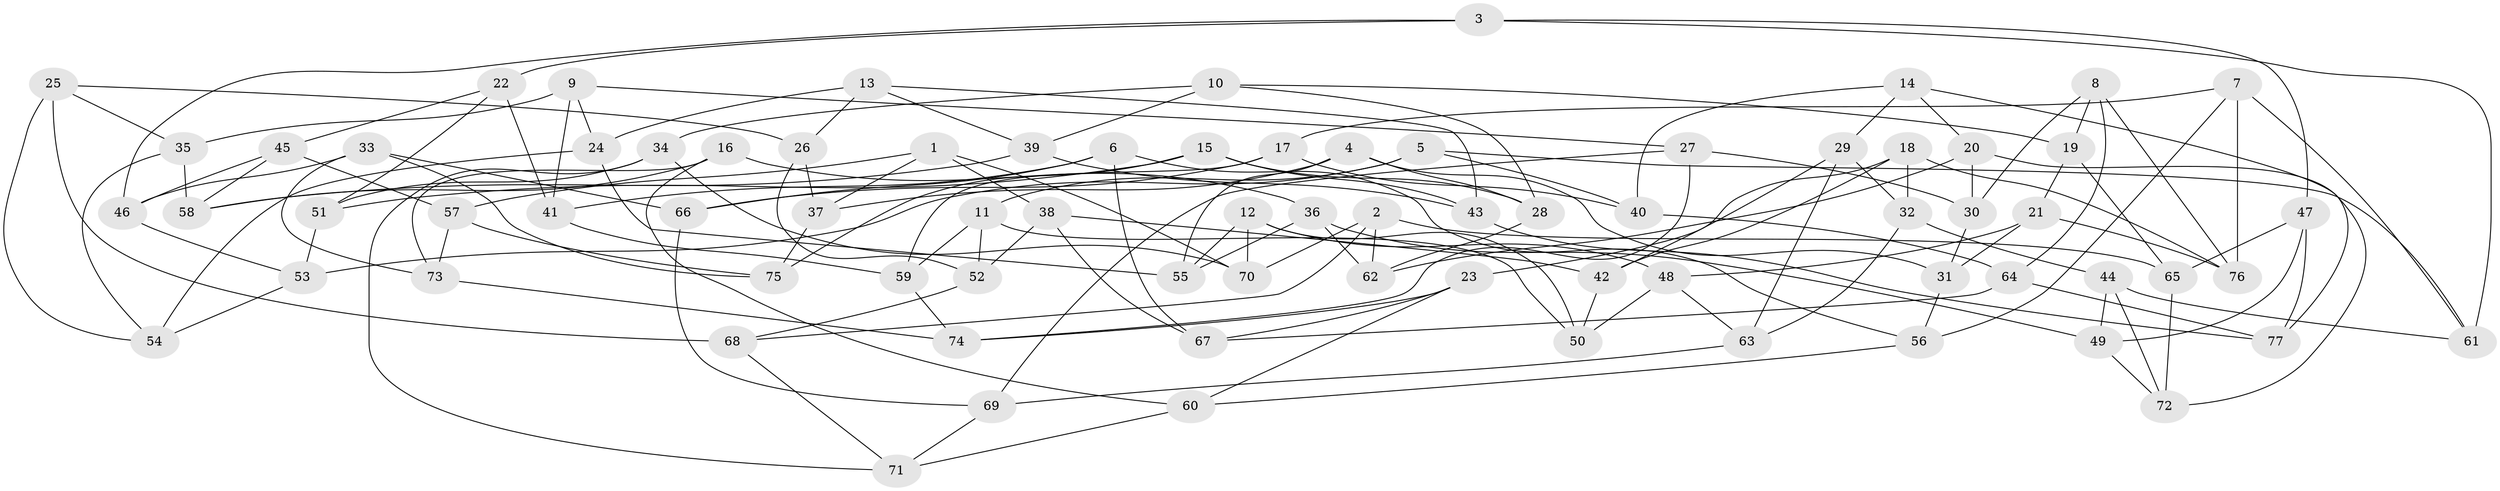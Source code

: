 // coarse degree distribution, {12: 0.02631578947368421, 4: 0.4473684210526316, 11: 0.02631578947368421, 8: 0.13157894736842105, 10: 0.02631578947368421, 6: 0.15789473684210525, 9: 0.02631578947368421, 7: 0.05263157894736842, 5: 0.05263157894736842, 3: 0.05263157894736842}
// Generated by graph-tools (version 1.1) at 2025/54/03/05/25 16:54:48]
// undirected, 77 vertices, 154 edges
graph export_dot {
graph [start="1"]
  node [color=gray90,style=filled];
  1;
  2;
  3;
  4;
  5;
  6;
  7;
  8;
  9;
  10;
  11;
  12;
  13;
  14;
  15;
  16;
  17;
  18;
  19;
  20;
  21;
  22;
  23;
  24;
  25;
  26;
  27;
  28;
  29;
  30;
  31;
  32;
  33;
  34;
  35;
  36;
  37;
  38;
  39;
  40;
  41;
  42;
  43;
  44;
  45;
  46;
  47;
  48;
  49;
  50;
  51;
  52;
  53;
  54;
  55;
  56;
  57;
  58;
  59;
  60;
  61;
  62;
  63;
  64;
  65;
  66;
  67;
  68;
  69;
  70;
  71;
  72;
  73;
  74;
  75;
  76;
  77;
  1 -- 70;
  1 -- 37;
  1 -- 57;
  1 -- 38;
  2 -- 68;
  2 -- 62;
  2 -- 65;
  2 -- 70;
  3 -- 22;
  3 -- 61;
  3 -- 47;
  3 -- 46;
  4 -- 28;
  4 -- 37;
  4 -- 31;
  4 -- 55;
  5 -- 11;
  5 -- 53;
  5 -- 40;
  5 -- 61;
  6 -- 66;
  6 -- 56;
  6 -- 67;
  6 -- 41;
  7 -- 17;
  7 -- 76;
  7 -- 56;
  7 -- 61;
  8 -- 64;
  8 -- 76;
  8 -- 30;
  8 -- 19;
  9 -- 27;
  9 -- 41;
  9 -- 24;
  9 -- 35;
  10 -- 34;
  10 -- 39;
  10 -- 28;
  10 -- 19;
  11 -- 59;
  11 -- 50;
  11 -- 52;
  12 -- 48;
  12 -- 70;
  12 -- 55;
  12 -- 50;
  13 -- 39;
  13 -- 24;
  13 -- 43;
  13 -- 26;
  14 -- 20;
  14 -- 77;
  14 -- 29;
  14 -- 40;
  15 -- 28;
  15 -- 75;
  15 -- 43;
  15 -- 51;
  16 -- 58;
  16 -- 36;
  16 -- 60;
  16 -- 73;
  17 -- 40;
  17 -- 59;
  17 -- 66;
  18 -- 42;
  18 -- 23;
  18 -- 32;
  18 -- 76;
  19 -- 21;
  19 -- 65;
  20 -- 72;
  20 -- 62;
  20 -- 30;
  21 -- 76;
  21 -- 31;
  21 -- 48;
  22 -- 45;
  22 -- 51;
  22 -- 41;
  23 -- 60;
  23 -- 67;
  23 -- 74;
  24 -- 55;
  24 -- 54;
  25 -- 68;
  25 -- 26;
  25 -- 54;
  25 -- 35;
  26 -- 52;
  26 -- 37;
  27 -- 74;
  27 -- 30;
  27 -- 69;
  28 -- 62;
  29 -- 63;
  29 -- 32;
  29 -- 42;
  30 -- 31;
  31 -- 56;
  32 -- 63;
  32 -- 44;
  33 -- 75;
  33 -- 46;
  33 -- 73;
  33 -- 66;
  34 -- 51;
  34 -- 70;
  34 -- 71;
  35 -- 54;
  35 -- 58;
  36 -- 62;
  36 -- 55;
  36 -- 49;
  37 -- 75;
  38 -- 42;
  38 -- 52;
  38 -- 67;
  39 -- 43;
  39 -- 58;
  40 -- 64;
  41 -- 59;
  42 -- 50;
  43 -- 77;
  44 -- 61;
  44 -- 72;
  44 -- 49;
  45 -- 58;
  45 -- 57;
  45 -- 46;
  46 -- 53;
  47 -- 77;
  47 -- 49;
  47 -- 65;
  48 -- 50;
  48 -- 63;
  49 -- 72;
  51 -- 53;
  52 -- 68;
  53 -- 54;
  56 -- 60;
  57 -- 75;
  57 -- 73;
  59 -- 74;
  60 -- 71;
  63 -- 69;
  64 -- 77;
  64 -- 67;
  65 -- 72;
  66 -- 69;
  68 -- 71;
  69 -- 71;
  73 -- 74;
}
